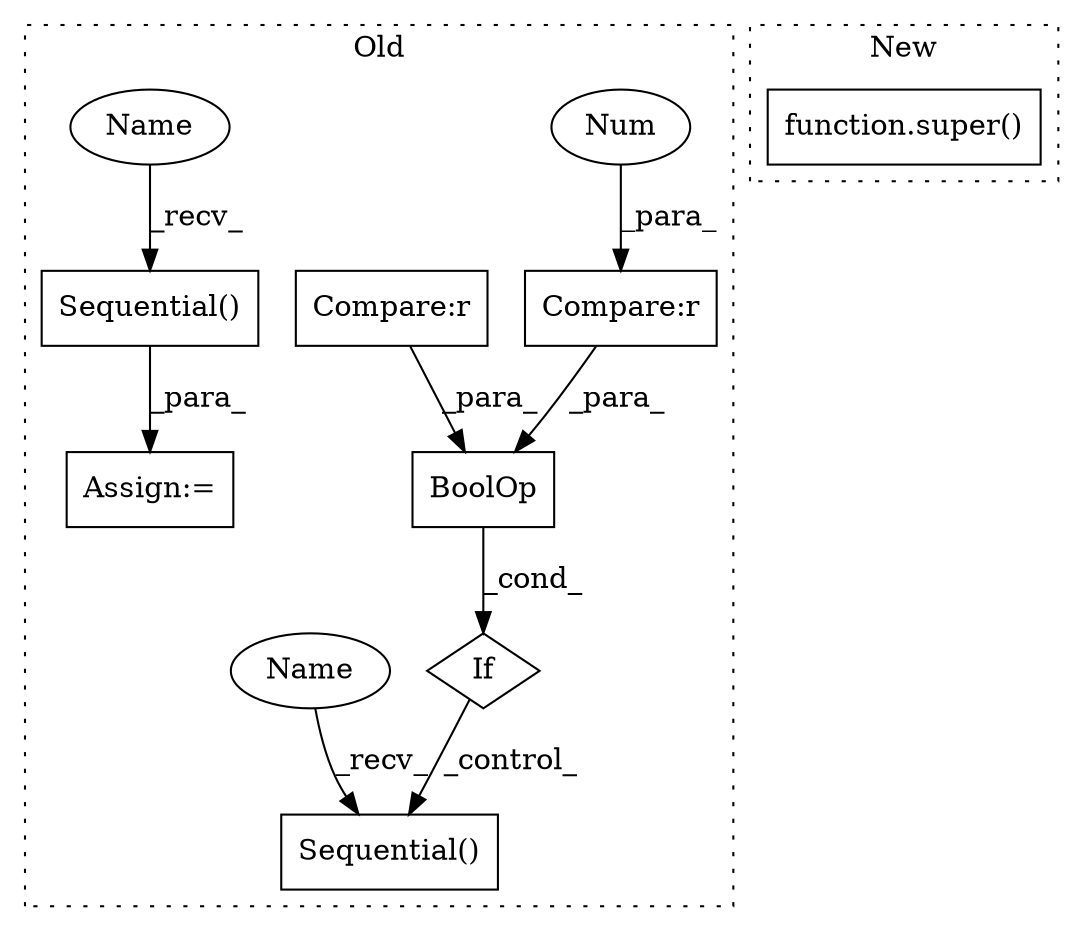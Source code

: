 digraph G {
subgraph cluster0 {
1 [label="Sequential()" a="75" s="1705" l="15" shape="box"];
3 [label="Assign:=" a="68" s="1702" l="3" shape="box"];
4 [label="Sequential()" a="75" s="1811,1982" l="31,14" shape="box"];
5 [label="If" a="96" s="1729,1781" l="3,14" shape="diamond"];
6 [label="Compare:r" a="40" s="1732" l="11" shape="box"];
7 [label="BoolOp" a="72" s="1732" l="49" shape="box"];
8 [label="Num" a="76" s="1742" l="1" shape="ellipse"];
9 [label="Compare:r" a="40" s="1747" l="34" shape="box"];
10 [label="Name" a="87" s="1705" l="2" shape="ellipse"];
11 [label="Name" a="87" s="1811" l="2" shape="ellipse"];
label = "Old";
style="dotted";
}
subgraph cluster1 {
2 [label="function.super()" a="75" s="3910" l="7" shape="box"];
label = "New";
style="dotted";
}
1 -> 3 [label="_para_"];
5 -> 4 [label="_control_"];
6 -> 7 [label="_para_"];
7 -> 5 [label="_cond_"];
8 -> 6 [label="_para_"];
9 -> 7 [label="_para_"];
10 -> 1 [label="_recv_"];
11 -> 4 [label="_recv_"];
}